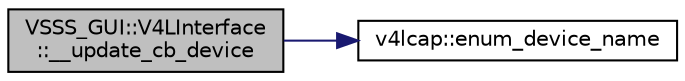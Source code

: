 digraph "VSSS_GUI::V4LInterface::__update_cb_device"
{
 // INTERACTIVE_SVG=YES
  edge [fontname="Helvetica",fontsize="10",labelfontname="Helvetica",labelfontsize="10"];
  node [fontname="Helvetica",fontsize="10",shape=record];
  rankdir="LR";
  Node572 [label="VSSS_GUI::V4LInterface\l::__update_cb_device",height=0.2,width=0.4,color="black", fillcolor="grey75", style="filled", fontcolor="black"];
  Node572 -> Node573 [color="midnightblue",fontsize="10",style="solid",fontname="Helvetica"];
  Node573 [label="v4lcap::enum_device_name",height=0.2,width=0.4,color="black", fillcolor="white", style="filled",URL="$classv4lcap.html#a4949a041b3096de1d98336eb8921b7c7",tooltip="Search and returns the path name of device that could be opened in the host by. "];
}
